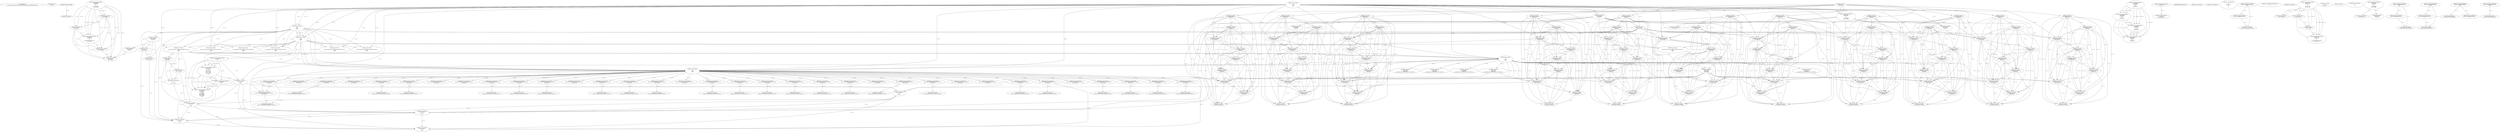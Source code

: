 // Global SCDG with merge call
digraph {
	0 [label="268454688.main
56371497c7c6601a092fc76d226d70cf56a3492a03a183dac90f509bece22c50"]
	1 [label="268454699.Sleep
1000"]
	2 [label="268450908.GetProcessHeap
"]
	3 [label="268465424.VirtualAlloc
0
128
12288
4"]
	4 [label="268465190.RegOpenKeyExW
2147483650
268501000
0
131097
2147417172"]
	5 [label="268465489.wsprintfW
3221762048
268500964
0"]
	3 -> 5 [label="(0-->1)"]
	6 [label="268466183.VirtualAlloc
0
1024
12288
4"]
	3 -> 6 [label="(3-->3)"]
	3 -> 6 [label="(4-->4)"]
	7 [label="268466202.VirtualAlloc
0
3596
12288
4"]
	3 -> 7 [label="(3-->3)"]
	6 -> 7 [label="(3-->3)"]
	3 -> 7 [label="(4-->4)"]
	6 -> 7 [label="(4-->4)"]
	8 [label="268466212.GetWindowsDirectoryW
3221770240
256"]
	7 -> 8 [label="(0-->1)"]
	9 [label="268466270.GetVolumeInformationW
3221770240
3221770752
256
3221771776
3221771784
3221771780
3221771264
256"]
	7 -> 9 [label="(0-->1)"]
	8 -> 9 [label="(1-->1)"]
	8 -> 9 [label="(2-->3)"]
	8 -> 9 [label="(2-->8)"]
	10 [label="268465190.RegOpenKeyExW
2147483650
268501632
0
131097
2147417172"]
	4 -> 10 [label="(1-->1)"]
	4 -> 10 [label="(4-->4)"]
	4 -> 10 [label="(5-->5)"]
	11 [label="268466376.wsprintfW
3221766144
268501204
0"]
	6 -> 11 [label="(0-->1)"]
	12 [label="268466397.lstrcatW
3221766144
3221771788"]
	6 -> 12 [label="(0-->1)"]
	11 -> 12 [label="(1-->1)"]
	13 [label="268466409.GetModuleHandleW
268501752"]
	14 [label="268466416.GetProcAddress
270536744
RtlComputeCrc32"]
	13 -> 14 [label="(0-->1)"]
	15 [label="268466432.lstrlenW
3221766144"]
	6 -> 15 [label="(0-->1)"]
	11 -> 15 [label="(1-->1)"]
	12 -> 15 [label="(1-->1)"]
	16 [label="268466449.RtlComputeCrc32
"]
	17 [label="268466481.VirtualFree
3221770240
0
32768"]
	7 -> 17 [label="(0-->1)"]
	8 -> 17 [label="(1-->1)"]
	9 -> 17 [label="(1-->1)"]
	18 [label="268464882.lstrlenW
3221762048"]
	3 -> 18 [label="(0-->1)"]
	5 -> 18 [label="(1-->1)"]
	19 [label="268464893.lstrlenW
268497860"]
	20 [label="268453932.VirtualAlloc
0
retval_lstrlenW_32824_32_retval_lstrlenW_32816_32
12288
64"]
	3 -> 20 [label="(3-->3)"]
	6 -> 20 [label="(3-->3)"]
	7 -> 20 [label="(3-->3)"]
	21 [label="268453967.lstrcpyW
3221774336
268497976"]
	20 -> 21 [label="(0-->1)"]
	22 [label="268453974.lstrlenW
3221774336"]
	20 -> 22 [label="(0-->1)"]
	21 -> 22 [label="(1-->1)"]
	23 [label="268464425.lstrcatW
retval_lstrlenW_32846_32
268497860"]
	19 -> 23 [label="(1-->2)"]
	24 [label="268464433.lstrcatW
retval_lstrlenW_32846_32
268500944"]
	23 -> 24 [label="(1-->1)"]
	25 [label="268464439.lstrcatW
retval_lstrlenW_32846_32
3221762048"]
	23 -> 25 [label="(1-->1)"]
	24 -> 25 [label="(1-->1)"]
	3 -> 25 [label="(0-->2)"]
	5 -> 25 [label="(1-->2)"]
	18 -> 25 [label="(1-->2)"]
	26 [label="268464447.lstrcatW
retval_lstrlenW_32846_32
268500948"]
	23 -> 26 [label="(1-->1)"]
	24 -> 26 [label="(1-->1)"]
	25 -> 26 [label="(1-->1)"]
	27 [label="268464636.VirtualAlloc
0
66
12288
64"]
	3 -> 27 [label="(3-->3)"]
	6 -> 27 [label="(3-->3)"]
	7 -> 27 [label="(3-->3)"]
	20 -> 27 [label="(3-->3)"]
	20 -> 27 [label="(4-->4)"]
	28 [label="268464662.wsprintfW
3221778432
268500952
unconstrained_ret_RtlComputeCrc32_32801_32"]
	27 -> 28 [label="(0-->1)"]
	29 [label="268464692.lstrcatW
retval_lstrlenW_32846_32
268497764"]
	23 -> 29 [label="(1-->1)"]
	24 -> 29 [label="(1-->1)"]
	25 -> 29 [label="(1-->1)"]
	26 -> 29 [label="(1-->1)"]
	30 [label="268464700.lstrcatW
retval_lstrlenW_32846_32
268500944"]
	23 -> 30 [label="(1-->1)"]
	24 -> 30 [label="(1-->1)"]
	25 -> 30 [label="(1-->1)"]
	26 -> 30 [label="(1-->1)"]
	29 -> 30 [label="(1-->1)"]
	24 -> 30 [label="(2-->2)"]
	31 [label="268464706.lstrcatW
retval_lstrlenW_32846_32
3221778432"]
	23 -> 31 [label="(1-->1)"]
	24 -> 31 [label="(1-->1)"]
	25 -> 31 [label="(1-->1)"]
	26 -> 31 [label="(1-->1)"]
	29 -> 31 [label="(1-->1)"]
	30 -> 31 [label="(1-->1)"]
	27 -> 31 [label="(0-->2)"]
	28 -> 31 [label="(1-->2)"]
	32 [label="268464714.lstrcatW
retval_lstrlenW_32846_32
268500948"]
	23 -> 32 [label="(1-->1)"]
	24 -> 32 [label="(1-->1)"]
	25 -> 32 [label="(1-->1)"]
	26 -> 32 [label="(1-->1)"]
	29 -> 32 [label="(1-->1)"]
	30 -> 32 [label="(1-->1)"]
	31 -> 32 [label="(1-->1)"]
	26 -> 32 [label="(2-->2)"]
	33 [label="268464726.VirtualFree
3221778432
0
32768"]
	27 -> 33 [label="(0-->1)"]
	28 -> 33 [label="(1-->1)"]
	31 -> 33 [label="(2-->1)"]
	17 -> 33 [label="(3-->3)"]
	34 [label="268464767.lstrlenW
retval_lstrlenW_32846_32"]
	23 -> 34 [label="(1-->1)"]
	24 -> 34 [label="(1-->1)"]
	25 -> 34 [label="(1-->1)"]
	26 -> 34 [label="(1-->1)"]
	29 -> 34 [label="(1-->1)"]
	30 -> 34 [label="(1-->1)"]
	31 -> 34 [label="(1-->1)"]
	32 -> 34 [label="(1-->1)"]
	35 [label="268453998.CreateMutexW
0
0
3221774336"]
	20 -> 35 [label="(0-->3)"]
	21 -> 35 [label="(1-->3)"]
	22 -> 35 [label="(1-->3)"]
	36 [label="268454010.GetLastError
"]
	37 [label="268454017.GetLastError
"]
	38 [label="268454043.VirtualFree
3221774336
0
32768"]
	20 -> 38 [label="(0-->1)"]
	21 -> 38 [label="(1-->1)"]
	22 -> 38 [label="(1-->1)"]
	35 -> 38 [label="(3-->1)"]
	17 -> 38 [label="(3-->3)"]
	33 -> 38 [label="(3-->3)"]
	39 [label="268467629.VirtualFree
3221762048
0
32768"]
	3 -> 39 [label="(0-->1)"]
	5 -> 39 [label="(1-->1)"]
	18 -> 39 [label="(1-->1)"]
	25 -> 39 [label="(2-->1)"]
	17 -> 39 [label="(3-->3)"]
	33 -> 39 [label="(3-->3)"]
	38 -> 39 [label="(3-->3)"]
	40 [label="268467737.VirtualFree
3221766144
0
32768"]
	6 -> 40 [label="(0-->1)"]
	11 -> 40 [label="(1-->1)"]
	12 -> 40 [label="(1-->1)"]
	15 -> 40 [label="(1-->1)"]
	17 -> 40 [label="(3-->3)"]
	33 -> 40 [label="(3-->3)"]
	38 -> 40 [label="(3-->3)"]
	39 -> 40 [label="(3-->3)"]
	41 [label="268454737.CreateThread
0
0
268447024
0
0
0"]
	42 [label="268454761.WaitForSingleObject
retval_CreateThread_33204_32
5000"]
	43 [label="268454780.TerminateThread
retval_CreateThread_33204_32
0"]
	42 -> 43 [label="(1-->1)"]
	44 [label="268454790.CloseHandle
retval_CreateThread_33204_32"]
	42 -> 44 [label="(1-->1)"]
	43 -> 44 [label="(1-->1)"]
	45 [label="268454450.CreateToolhelp32Snapshot
2
0"]
	46 [label="268454476.VirtualAlloc
0
556
12288
4"]
	3 -> 46 [label="(3-->3)"]
	6 -> 46 [label="(3-->3)"]
	7 -> 46 [label="(3-->3)"]
	20 -> 46 [label="(3-->3)"]
	27 -> 46 [label="(3-->3)"]
	3 -> 46 [label="(4-->4)"]
	6 -> 46 [label="(4-->4)"]
	7 -> 46 [label="(4-->4)"]
	47 [label="268454533.lstrcmpiW
"]
	2 -> 47 [label="(0-->0)"]
	48 [label="268454602.Process32NextW
retval_CreateToolhelp32Snapshot_33400_32
3221782528"]
	46 -> 48 [label="(0-->2)"]
	49 [label="268454627.VirtualFree
3221782528
0
32768"]
	46 -> 49 [label="(0-->1)"]
	48 -> 49 [label="(2-->1)"]
	17 -> 49 [label="(3-->3)"]
	33 -> 49 [label="(3-->3)"]
	38 -> 49 [label="(3-->3)"]
	39 -> 49 [label="(3-->3)"]
	40 -> 49 [label="(3-->3)"]
	50 [label="268454634.CloseHandle
retval_CreateToolhelp32Snapshot_33400_32"]
	48 -> 50 [label="(1-->1)"]
	51 [label="268465190.RegOpenKeyExW
2147483650
268501000
0
131097
2147417052"]
	4 -> 51 [label="(1-->1)"]
	10 -> 51 [label="(1-->1)"]
	4 -> 51 [label="(2-->2)"]
	4 -> 51 [label="(4-->4)"]
	10 -> 51 [label="(4-->4)"]
	52 [label="268465489.wsprintfW
3221786624
268500964
0"]
	5 -> 52 [label="(2-->2)"]
	53 [label="268466212.GetWindowsDirectoryW
3221794816
256"]
	8 -> 53 [label="(2-->2)"]
	9 -> 53 [label="(3-->2)"]
	9 -> 53 [label="(8-->2)"]
	54 [label="268466270.GetVolumeInformationW
3221794816
3221795328
256
3221796352
3221796360
3221796356
3221795840
256"]
	53 -> 54 [label="(1-->1)"]
	8 -> 54 [label="(2-->3)"]
	9 -> 54 [label="(3-->3)"]
	9 -> 54 [label="(8-->3)"]
	53 -> 54 [label="(2-->3)"]
	8 -> 54 [label="(2-->8)"]
	9 -> 54 [label="(3-->8)"]
	9 -> 54 [label="(8-->8)"]
	53 -> 54 [label="(2-->8)"]
	55 [label="268465190.RegOpenKeyExW
2147483650
268501632
0
131097
2147417052"]
	4 -> 55 [label="(1-->1)"]
	10 -> 55 [label="(1-->1)"]
	51 -> 55 [label="(1-->1)"]
	10 -> 55 [label="(2-->2)"]
	4 -> 55 [label="(4-->4)"]
	10 -> 55 [label="(4-->4)"]
	51 -> 55 [label="(4-->4)"]
	51 -> 55 [label="(5-->5)"]
	56 [label="268465223.RegQueryValueExW
3221796364
268501592
0
0
3221796364
2147417068"]
	57 [label="268465239.RegCloseKey
3221796364"]
	56 -> 57 [label="(1-->1)"]
	56 -> 57 [label="(5-->1)"]
	58 [label="268466320.lstrlenW
3221796364"]
	56 -> 58 [label="(1-->1)"]
	56 -> 58 [label="(5-->1)"]
	57 -> 58 [label="(1-->1)"]
	59 [label="268465223.RegQueryValueExW
3221796364
268501728
0
0
retval_lstrlenW_47512_32
2147417068"]
	56 -> 59 [label="(1-->1)"]
	56 -> 59 [label="(5-->1)"]
	57 -> 59 [label="(1-->1)"]
	58 -> 59 [label="(1-->1)"]
	56 -> 59 [label="(6-->6)"]
	60 [label="268465254.GetLastError
"]
	61 [label="268465263.RegCloseKey
3221796364"]
	56 -> 61 [label="(1-->1)"]
	56 -> 61 [label="(5-->1)"]
	57 -> 61 [label="(1-->1)"]
	58 -> 61 [label="(1-->1)"]
	59 -> 61 [label="(1-->1)"]
	62 [label="268466376.wsprintfW
3221790720
268501204
0"]
	11 -> 62 [label="(2-->2)"]
	63 [label="268466397.lstrcatW
3221790720
3221796364"]
	62 -> 63 [label="(1-->1)"]
	56 -> 63 [label="(1-->2)"]
	56 -> 63 [label="(5-->2)"]
	57 -> 63 [label="(1-->2)"]
	58 -> 63 [label="(1-->2)"]
	59 -> 63 [label="(1-->2)"]
	61 -> 63 [label="(1-->2)"]
	64 [label="268465223.RegQueryValueExW
3221771788
268501592
0
0
3221771788
2147417188"]
	65 [label="268465263.RegCloseKey
3221771788"]
	64 -> 65 [label="(1-->1)"]
	64 -> 65 [label="(5-->1)"]
	66 [label="268453932.VirtualAlloc
0
retval_lstrlenW_32862_32_retval_lstrlenW_32855_32
12288
64"]
	3 -> 66 [label="(3-->3)"]
	6 -> 66 [label="(3-->3)"]
	7 -> 66 [label="(3-->3)"]
	67 [label="268453967.lstrcpyW
0
268497976"]
	68 [label="268453974.lstrlenW
0"]
	69 [label="268464425.lstrcatW
retval_lstrlenW_32901_32
268497860"]
	19 -> 69 [label="(1-->2)"]
	70 [label="268464433.lstrcatW
retval_lstrlenW_32901_32
268500944"]
	69 -> 70 [label="(1-->1)"]
	71 [label="268464439.lstrcatW
retval_lstrlenW_32901_32
3221762048"]
	69 -> 71 [label="(1-->1)"]
	70 -> 71 [label="(1-->1)"]
	3 -> 71 [label="(0-->2)"]
	5 -> 71 [label="(1-->2)"]
	18 -> 71 [label="(1-->2)"]
	72 [label="268464447.lstrcatW
retval_lstrlenW_32901_32
268500948"]
	69 -> 72 [label="(1-->1)"]
	70 -> 72 [label="(1-->1)"]
	71 -> 72 [label="(1-->1)"]
	73 [label="268464679.wsprintfW
3221778432
268500964
3221774336"]
	27 -> 73 [label="(0-->1)"]
	5 -> 73 [label="(2-->2)"]
	66 -> 73 [label="(0-->3)"]
	74 [label="268464692.lstrcatW
retval_lstrlenW_32901_32
268497764"]
	69 -> 74 [label="(1-->1)"]
	70 -> 74 [label="(1-->1)"]
	71 -> 74 [label="(1-->1)"]
	72 -> 74 [label="(1-->1)"]
	75 [label="268464700.lstrcatW
retval_lstrlenW_32901_32
268500944"]
	69 -> 75 [label="(1-->1)"]
	70 -> 75 [label="(1-->1)"]
	71 -> 75 [label="(1-->1)"]
	72 -> 75 [label="(1-->1)"]
	74 -> 75 [label="(1-->1)"]
	70 -> 75 [label="(2-->2)"]
	76 [label="268464706.lstrcatW
retval_lstrlenW_32901_32
3221778432"]
	69 -> 76 [label="(1-->1)"]
	70 -> 76 [label="(1-->1)"]
	71 -> 76 [label="(1-->1)"]
	72 -> 76 [label="(1-->1)"]
	74 -> 76 [label="(1-->1)"]
	75 -> 76 [label="(1-->1)"]
	27 -> 76 [label="(0-->2)"]
	73 -> 76 [label="(1-->2)"]
	77 [label="268464714.lstrcatW
retval_lstrlenW_32901_32
268500948"]
	69 -> 77 [label="(1-->1)"]
	70 -> 77 [label="(1-->1)"]
	71 -> 77 [label="(1-->1)"]
	72 -> 77 [label="(1-->1)"]
	74 -> 77 [label="(1-->1)"]
	75 -> 77 [label="(1-->1)"]
	76 -> 77 [label="(1-->1)"]
	72 -> 77 [label="(2-->2)"]
	78 [label="268464767.lstrlenW
retval_lstrlenW_32901_32"]
	69 -> 78 [label="(1-->1)"]
	70 -> 78 [label="(1-->1)"]
	71 -> 78 [label="(1-->1)"]
	72 -> 78 [label="(1-->1)"]
	74 -> 78 [label="(1-->1)"]
	75 -> 78 [label="(1-->1)"]
	76 -> 78 [label="(1-->1)"]
	77 -> 78 [label="(1-->1)"]
	79 [label="268453998.CreateMutexW
0
0
0"]
	80 [label="268454501.Process32FirstW
retval_CreateToolhelp32Snapshot_33648_32
3221782528"]
	46 -> 80 [label="(0-->2)"]
	81 [label="268454602.Process32NextW
retval_CreateToolhelp32Snapshot_33648_32
3221782528"]
	80 -> 81 [label="(1-->1)"]
	46 -> 81 [label="(0-->2)"]
	80 -> 81 [label="(2-->2)"]
	82 [label="268454634.CloseHandle
retval_CreateToolhelp32Snapshot_33648_32"]
	80 -> 82 [label="(1-->1)"]
	81 -> 82 [label="(1-->1)"]
	83 [label="268465223.RegQueryValueExW
2147417376
268500984
0
0
3221786624
2147417068"]
	84 [label="268465239.RegCloseKey
2147417376"]
	83 -> 84 [label="(1-->1)"]
	85 [label="268465489.wsprintfW
3221786624
268501104
0"]
	83 -> 85 [label="(5-->1)"]
	86 [label="268465223.RegQueryValueExW
2147417376
268500984
0
0
3221762048
2147417188"]
	3 -> 86 [label="(0-->5)"]
	87 [label="268465263.RegCloseKey
2147417376"]
	86 -> 87 [label="(1-->1)"]
	88 [label="268453932.VirtualAlloc
0
retval_lstrlenW_32867_32_retval_lstrlenW_32860_32
12288
64"]
	3 -> 88 [label="(3-->3)"]
	6 -> 88 [label="(3-->3)"]
	7 -> 88 [label="(3-->3)"]
	89 [label="268464425.lstrcatW
retval_lstrlenW_32909_32
268497860"]
	19 -> 89 [label="(1-->2)"]
	90 [label="268464433.lstrcatW
retval_lstrlenW_32909_32
268500944"]
	89 -> 90 [label="(1-->1)"]
	91 [label="268464439.lstrcatW
retval_lstrlenW_32909_32
3221762048"]
	89 -> 91 [label="(1-->1)"]
	90 -> 91 [label="(1-->1)"]
	3 -> 91 [label="(0-->2)"]
	5 -> 91 [label="(1-->2)"]
	18 -> 91 [label="(1-->2)"]
	86 -> 91 [label="(5-->2)"]
	92 [label="268464447.lstrcatW
retval_lstrlenW_32909_32
268500948"]
	89 -> 92 [label="(1-->1)"]
	90 -> 92 [label="(1-->1)"]
	91 -> 92 [label="(1-->1)"]
	93 [label="268464692.lstrcatW
retval_lstrlenW_32909_32
268497764"]
	89 -> 93 [label="(1-->1)"]
	90 -> 93 [label="(1-->1)"]
	91 -> 93 [label="(1-->1)"]
	92 -> 93 [label="(1-->1)"]
	94 [label="268464700.lstrcatW
retval_lstrlenW_32909_32
268500944"]
	89 -> 94 [label="(1-->1)"]
	90 -> 94 [label="(1-->1)"]
	91 -> 94 [label="(1-->1)"]
	92 -> 94 [label="(1-->1)"]
	93 -> 94 [label="(1-->1)"]
	90 -> 94 [label="(2-->2)"]
	95 [label="268464706.lstrcatW
retval_lstrlenW_32909_32
3221778432"]
	89 -> 95 [label="(1-->1)"]
	90 -> 95 [label="(1-->1)"]
	91 -> 95 [label="(1-->1)"]
	92 -> 95 [label="(1-->1)"]
	93 -> 95 [label="(1-->1)"]
	94 -> 95 [label="(1-->1)"]
	27 -> 95 [label="(0-->2)"]
	73 -> 95 [label="(1-->2)"]
	96 [label="268464714.lstrcatW
retval_lstrlenW_32909_32
268500948"]
	89 -> 96 [label="(1-->1)"]
	90 -> 96 [label="(1-->1)"]
	91 -> 96 [label="(1-->1)"]
	92 -> 96 [label="(1-->1)"]
	93 -> 96 [label="(1-->1)"]
	94 -> 96 [label="(1-->1)"]
	95 -> 96 [label="(1-->1)"]
	92 -> 96 [label="(2-->2)"]
	97 [label="268464767.lstrlenW
retval_lstrlenW_32909_32"]
	89 -> 97 [label="(1-->1)"]
	90 -> 97 [label="(1-->1)"]
	91 -> 97 [label="(1-->1)"]
	92 -> 97 [label="(1-->1)"]
	93 -> 97 [label="(1-->1)"]
	94 -> 97 [label="(1-->1)"]
	95 -> 97 [label="(1-->1)"]
	96 -> 97 [label="(1-->1)"]
	98 [label="268454761.WaitForSingleObject
retval_CreateThread_33635_32
5000"]
	99 [label="268454780.TerminateThread
retval_CreateThread_33635_32
0"]
	98 -> 99 [label="(1-->1)"]
	100 [label="268454790.CloseHandle
retval_CreateThread_33635_32"]
	98 -> 100 [label="(1-->1)"]
	99 -> 100 [label="(1-->1)"]
	101 [label="268454602.Process32NextW
retval_CreateToolhelp32Snapshot_33850_32
3221782528"]
	46 -> 101 [label="(0-->2)"]
	102 [label="268454634.CloseHandle
retval_CreateToolhelp32Snapshot_33850_32"]
	101 -> 102 [label="(1-->1)"]
	103 [label="268453932.VirtualAlloc
0
retval_lstrlenW_32877_32_retval_lstrlenW_32884_32
12288
64"]
	3 -> 103 [label="(3-->3)"]
	6 -> 103 [label="(3-->3)"]
	7 -> 103 [label="(3-->3)"]
	104 [label="268464425.lstrcatW
retval_lstrlenW_32954_32
268497860"]
	19 -> 104 [label="(1-->2)"]
	105 [label="268464433.lstrcatW
retval_lstrlenW_32954_32
268500944"]
	104 -> 105 [label="(1-->1)"]
	106 [label="268464439.lstrcatW
retval_lstrlenW_32954_32
3221762048"]
	104 -> 106 [label="(1-->1)"]
	105 -> 106 [label="(1-->1)"]
	3 -> 106 [label="(0-->2)"]
	5 -> 106 [label="(1-->2)"]
	18 -> 106 [label="(1-->2)"]
	86 -> 106 [label="(5-->2)"]
	107 [label="268464447.lstrcatW
retval_lstrlenW_32954_32
268500948"]
	104 -> 107 [label="(1-->1)"]
	105 -> 107 [label="(1-->1)"]
	106 -> 107 [label="(1-->1)"]
	108 [label="268464692.lstrcatW
retval_lstrlenW_32954_32
268497764"]
	104 -> 108 [label="(1-->1)"]
	105 -> 108 [label="(1-->1)"]
	106 -> 108 [label="(1-->1)"]
	107 -> 108 [label="(1-->1)"]
	109 [label="268464700.lstrcatW
retval_lstrlenW_32954_32
268500944"]
	104 -> 109 [label="(1-->1)"]
	105 -> 109 [label="(1-->1)"]
	106 -> 109 [label="(1-->1)"]
	107 -> 109 [label="(1-->1)"]
	108 -> 109 [label="(1-->1)"]
	105 -> 109 [label="(2-->2)"]
	110 [label="268464706.lstrcatW
retval_lstrlenW_32954_32
3221778432"]
	104 -> 110 [label="(1-->1)"]
	105 -> 110 [label="(1-->1)"]
	106 -> 110 [label="(1-->1)"]
	107 -> 110 [label="(1-->1)"]
	108 -> 110 [label="(1-->1)"]
	109 -> 110 [label="(1-->1)"]
	27 -> 110 [label="(0-->2)"]
	73 -> 110 [label="(1-->2)"]
	111 [label="268464714.lstrcatW
retval_lstrlenW_32954_32
268500948"]
	104 -> 111 [label="(1-->1)"]
	105 -> 111 [label="(1-->1)"]
	106 -> 111 [label="(1-->1)"]
	107 -> 111 [label="(1-->1)"]
	108 -> 111 [label="(1-->1)"]
	109 -> 111 [label="(1-->1)"]
	110 -> 111 [label="(1-->1)"]
	107 -> 111 [label="(2-->2)"]
	112 [label="268464767.lstrlenW
retval_lstrlenW_32954_32"]
	104 -> 112 [label="(1-->1)"]
	105 -> 112 [label="(1-->1)"]
	106 -> 112 [label="(1-->1)"]
	107 -> 112 [label="(1-->1)"]
	108 -> 112 [label="(1-->1)"]
	109 -> 112 [label="(1-->1)"]
	110 -> 112 [label="(1-->1)"]
	111 -> 112 [label="(1-->1)"]
	113 [label="268454761.WaitForSingleObject
retval_CreateThread_33815_32
5000"]
	114 [label="268454780.TerminateThread
retval_CreateThread_33815_32
0"]
	113 -> 114 [label="(1-->1)"]
	115 [label="268454790.CloseHandle
retval_CreateThread_33815_32"]
	113 -> 115 [label="(1-->1)"]
	114 -> 115 [label="(1-->1)"]
	116 [label="268454602.Process32NextW
retval_CreateToolhelp32Snapshot_34232_32
3221782528"]
	46 -> 116 [label="(0-->2)"]
	117 [label="268464425.lstrcatW
retval_lstrlenW_32963_32
268497860"]
	19 -> 117 [label="(1-->2)"]
	118 [label="268464433.lstrcatW
retval_lstrlenW_32963_32
268500944"]
	117 -> 118 [label="(1-->1)"]
	119 [label="268464439.lstrcatW
retval_lstrlenW_32963_32
3221762048"]
	117 -> 119 [label="(1-->1)"]
	118 -> 119 [label="(1-->1)"]
	3 -> 119 [label="(0-->2)"]
	5 -> 119 [label="(1-->2)"]
	18 -> 119 [label="(1-->2)"]
	86 -> 119 [label="(5-->2)"]
	120 [label="268464447.lstrcatW
retval_lstrlenW_32963_32
268500948"]
	117 -> 120 [label="(1-->1)"]
	118 -> 120 [label="(1-->1)"]
	119 -> 120 [label="(1-->1)"]
	121 [label="268464662.wsprintfW
3221778432
268500952
unconstrained_ret_RtlComputeCrc32_32840_32"]
	27 -> 121 [label="(0-->1)"]
	122 [label="268464692.lstrcatW
retval_lstrlenW_32963_32
268497764"]
	117 -> 122 [label="(1-->1)"]
	118 -> 122 [label="(1-->1)"]
	119 -> 122 [label="(1-->1)"]
	120 -> 122 [label="(1-->1)"]
	123 [label="268464700.lstrcatW
retval_lstrlenW_32963_32
268500944"]
	117 -> 123 [label="(1-->1)"]
	118 -> 123 [label="(1-->1)"]
	119 -> 123 [label="(1-->1)"]
	120 -> 123 [label="(1-->1)"]
	122 -> 123 [label="(1-->1)"]
	118 -> 123 [label="(2-->2)"]
	124 [label="268464706.lstrcatW
retval_lstrlenW_32963_32
3221778432"]
	117 -> 124 [label="(1-->1)"]
	118 -> 124 [label="(1-->1)"]
	119 -> 124 [label="(1-->1)"]
	120 -> 124 [label="(1-->1)"]
	122 -> 124 [label="(1-->1)"]
	123 -> 124 [label="(1-->1)"]
	27 -> 124 [label="(0-->2)"]
	121 -> 124 [label="(1-->2)"]
	125 [label="268464714.lstrcatW
retval_lstrlenW_32963_32
268500948"]
	117 -> 125 [label="(1-->1)"]
	118 -> 125 [label="(1-->1)"]
	119 -> 125 [label="(1-->1)"]
	120 -> 125 [label="(1-->1)"]
	122 -> 125 [label="(1-->1)"]
	123 -> 125 [label="(1-->1)"]
	124 -> 125 [label="(1-->1)"]
	120 -> 125 [label="(2-->2)"]
	126 [label="268464767.lstrlenW
retval_lstrlenW_32963_32"]
	117 -> 126 [label="(1-->1)"]
	118 -> 126 [label="(1-->1)"]
	119 -> 126 [label="(1-->1)"]
	120 -> 126 [label="(1-->1)"]
	122 -> 126 [label="(1-->1)"]
	123 -> 126 [label="(1-->1)"]
	124 -> 126 [label="(1-->1)"]
	125 -> 126 [label="(1-->1)"]
	127 [label="268454602.Process32NextW
retval_CreateToolhelp32Snapshot_33980_32
3221782528"]
	46 -> 127 [label="(0-->2)"]
	128 [label="268465239.RegCloseKey
3221771788"]
	64 -> 128 [label="(1-->1)"]
	64 -> 128 [label="(5-->1)"]
	129 [label="268466320.lstrlenW
3221771788"]
	64 -> 129 [label="(1-->1)"]
	64 -> 129 [label="(5-->1)"]
	128 -> 129 [label="(1-->1)"]
	130 [label="268465489.wsprintfW
3221762048
268501104
0"]
	3 -> 130 [label="(0-->1)"]
	86 -> 130 [label="(5-->1)"]
	131 [label="268454602.Process32NextW
retval_CreateToolhelp32Snapshot_32975_32
3221782528"]
	46 -> 131 [label="(0-->2)"]
	132 [label="268454634.CloseHandle
retval_CreateToolhelp32Snapshot_32975_32"]
	131 -> 132 [label="(1-->1)"]
	133 [label="268454501.Process32FirstW
retval_CreateToolhelp32Snapshot_32975_32
3221782528"]
	46 -> 133 [label="(0-->2)"]
	134 [label="268454761.WaitForSingleObject
retval_CreateThread_32968_32
5000"]
	135 [label="268454790.CloseHandle
retval_CreateThread_32968_32"]
	134 -> 135 [label="(1-->1)"]
	136 [label="268454602.Process32NextW
retval_CreateToolhelp32Snapshot_33003_32
3221782528"]
	46 -> 136 [label="(0-->2)"]
	137 [label="268454634.CloseHandle
retval_CreateToolhelp32Snapshot_33003_32"]
	136 -> 137 [label="(1-->1)"]
	138 [label="268454780.TerminateThread
retval_CreateThread_32968_32
0"]
	134 -> 138 [label="(1-->1)"]
	139 [label="268454602.Process32NextW
retval_CreateToolhelp32Snapshot_33009_32
3221782528"]
	46 -> 139 [label="(0-->2)"]
	140 [label="268454634.CloseHandle
retval_CreateToolhelp32Snapshot_33009_32"]
	139 -> 140 [label="(1-->1)"]
	141 [label="268454501.Process32FirstW
retval_CreateToolhelp32Snapshot_33003_32
3221782528"]
	46 -> 141 [label="(0-->2)"]
	142 [label="268454501.Process32FirstW
retval_CreateToolhelp32Snapshot_33009_32
3221782528"]
	46 -> 142 [label="(0-->2)"]
	143 [label="268453932.VirtualAlloc
0
retval_lstrlenW_32874_32_retval_lstrlenW_32878_32
12288
64"]
	3 -> 143 [label="(3-->3)"]
	6 -> 143 [label="(3-->3)"]
	7 -> 143 [label="(3-->3)"]
	144 [label="268464425.lstrcatW
retval_lstrlenW_32933_32
268497860"]
	19 -> 144 [label="(1-->2)"]
	145 [label="268464433.lstrcatW
retval_lstrlenW_32933_32
268500944"]
	144 -> 145 [label="(1-->1)"]
	146 [label="268464439.lstrcatW
retval_lstrlenW_32933_32
3221762048"]
	144 -> 146 [label="(1-->1)"]
	145 -> 146 [label="(1-->1)"]
	3 -> 146 [label="(0-->2)"]
	18 -> 146 [label="(1-->2)"]
	86 -> 146 [label="(5-->2)"]
	130 -> 146 [label="(1-->2)"]
	147 [label="268464447.lstrcatW
retval_lstrlenW_32933_32
268500948"]
	144 -> 147 [label="(1-->1)"]
	145 -> 147 [label="(1-->1)"]
	146 -> 147 [label="(1-->1)"]
	148 [label="268464692.lstrcatW
retval_lstrlenW_32933_32
268497764"]
	144 -> 148 [label="(1-->1)"]
	145 -> 148 [label="(1-->1)"]
	146 -> 148 [label="(1-->1)"]
	147 -> 148 [label="(1-->1)"]
	149 [label="268464700.lstrcatW
retval_lstrlenW_32933_32
268500944"]
	144 -> 149 [label="(1-->1)"]
	145 -> 149 [label="(1-->1)"]
	146 -> 149 [label="(1-->1)"]
	147 -> 149 [label="(1-->1)"]
	148 -> 149 [label="(1-->1)"]
	145 -> 149 [label="(2-->2)"]
	150 [label="268464706.lstrcatW
retval_lstrlenW_32933_32
3221778432"]
	144 -> 150 [label="(1-->1)"]
	145 -> 150 [label="(1-->1)"]
	146 -> 150 [label="(1-->1)"]
	147 -> 150 [label="(1-->1)"]
	148 -> 150 [label="(1-->1)"]
	149 -> 150 [label="(1-->1)"]
	27 -> 150 [label="(0-->2)"]
	73 -> 150 [label="(1-->2)"]
	151 [label="268464714.lstrcatW
retval_lstrlenW_32933_32
268500948"]
	144 -> 151 [label="(1-->1)"]
	145 -> 151 [label="(1-->1)"]
	146 -> 151 [label="(1-->1)"]
	147 -> 151 [label="(1-->1)"]
	148 -> 151 [label="(1-->1)"]
	149 -> 151 [label="(1-->1)"]
	150 -> 151 [label="(1-->1)"]
	147 -> 151 [label="(2-->2)"]
	152 [label="268464767.lstrlenW
retval_lstrlenW_32933_32"]
	144 -> 152 [label="(1-->1)"]
	145 -> 152 [label="(1-->1)"]
	146 -> 152 [label="(1-->1)"]
	147 -> 152 [label="(1-->1)"]
	148 -> 152 [label="(1-->1)"]
	149 -> 152 [label="(1-->1)"]
	150 -> 152 [label="(1-->1)"]
	151 -> 152 [label="(1-->1)"]
	153 [label="268454602.Process32NextW
retval_CreateToolhelp32Snapshot_33842_32
3221782528"]
	46 -> 153 [label="(0-->2)"]
	154 [label="268454634.CloseHandle
retval_CreateToolhelp32Snapshot_33842_32"]
	153 -> 154 [label="(1-->1)"]
	155 [label="268464662.wsprintfW
3221778432
268500952
unconstrained_ret_RtlComputeCrc32_32843_32"]
	27 -> 155 [label="(0-->1)"]
	156 [label="268454602.Process32NextW
retval_CreateToolhelp32Snapshot_33857_32
3221782528"]
	46 -> 156 [label="(0-->2)"]
	157 [label="268454634.CloseHandle
retval_CreateToolhelp32Snapshot_33857_32"]
	156 -> 157 [label="(1-->1)"]
	158 [label="268464425.lstrcatW
retval_lstrlenW_32947_32
268497860"]
	19 -> 158 [label="(1-->2)"]
	159 [label="268464433.lstrcatW
retval_lstrlenW_32947_32
268500944"]
	158 -> 159 [label="(1-->1)"]
	160 [label="268464439.lstrcatW
retval_lstrlenW_32947_32
3221762048"]
	158 -> 160 [label="(1-->1)"]
	159 -> 160 [label="(1-->1)"]
	3 -> 160 [label="(0-->2)"]
	18 -> 160 [label="(1-->2)"]
	86 -> 160 [label="(5-->2)"]
	130 -> 160 [label="(1-->2)"]
	161 [label="268464447.lstrcatW
retval_lstrlenW_32947_32
268500948"]
	158 -> 161 [label="(1-->1)"]
	159 -> 161 [label="(1-->1)"]
	160 -> 161 [label="(1-->1)"]
	162 [label="268464692.lstrcatW
retval_lstrlenW_32947_32
268497764"]
	158 -> 162 [label="(1-->1)"]
	159 -> 162 [label="(1-->1)"]
	160 -> 162 [label="(1-->1)"]
	161 -> 162 [label="(1-->1)"]
	163 [label="268464700.lstrcatW
retval_lstrlenW_32947_32
268500944"]
	158 -> 163 [label="(1-->1)"]
	159 -> 163 [label="(1-->1)"]
	160 -> 163 [label="(1-->1)"]
	161 -> 163 [label="(1-->1)"]
	162 -> 163 [label="(1-->1)"]
	159 -> 163 [label="(2-->2)"]
	164 [label="268464706.lstrcatW
retval_lstrlenW_32947_32
3221778432"]
	158 -> 164 [label="(1-->1)"]
	159 -> 164 [label="(1-->1)"]
	160 -> 164 [label="(1-->1)"]
	161 -> 164 [label="(1-->1)"]
	162 -> 164 [label="(1-->1)"]
	163 -> 164 [label="(1-->1)"]
	27 -> 164 [label="(0-->2)"]
	73 -> 164 [label="(1-->2)"]
	165 [label="268464714.lstrcatW
retval_lstrlenW_32947_32
268500948"]
	158 -> 165 [label="(1-->1)"]
	159 -> 165 [label="(1-->1)"]
	160 -> 165 [label="(1-->1)"]
	161 -> 165 [label="(1-->1)"]
	162 -> 165 [label="(1-->1)"]
	163 -> 165 [label="(1-->1)"]
	164 -> 165 [label="(1-->1)"]
	161 -> 165 [label="(2-->2)"]
	166 [label="268464767.lstrlenW
retval_lstrlenW_32947_32"]
	158 -> 166 [label="(1-->1)"]
	159 -> 166 [label="(1-->1)"]
	160 -> 166 [label="(1-->1)"]
	161 -> 166 [label="(1-->1)"]
	162 -> 166 [label="(1-->1)"]
	163 -> 166 [label="(1-->1)"]
	164 -> 166 [label="(1-->1)"]
	165 -> 166 [label="(1-->1)"]
	167 [label="268454602.Process32NextW
retval_CreateToolhelp32Snapshot_33894_32
3221782528"]
	46 -> 167 [label="(0-->2)"]
	168 [label="268454634.CloseHandle
retval_CreateToolhelp32Snapshot_33894_32"]
	167 -> 168 [label="(1-->1)"]
	169 [label="268454501.Process32FirstW
retval_CreateToolhelp32Snapshot_33842_32
3221782528"]
	46 -> 169 [label="(0-->2)"]
	170 [label="268465223.RegQueryValueExW
3221771788
268501728
0
0
retval_lstrlenW_32789_32
2147417188"]
	64 -> 170 [label="(1-->1)"]
	64 -> 170 [label="(5-->1)"]
	128 -> 170 [label="(1-->1)"]
	129 -> 170 [label="(1-->1)"]
	64 -> 170 [label="(6-->6)"]
	171 [label="268453932.VirtualAlloc
0
retval_lstrlenW_32889_32_retval_lstrlenW_32883_32
12288
64"]
	3 -> 171 [label="(3-->3)"]
	6 -> 171 [label="(3-->3)"]
	7 -> 171 [label="(3-->3)"]
	172 [label="268464425.lstrcatW
retval_lstrlenW_32964_32
268497860"]
	19 -> 172 [label="(1-->2)"]
	173 [label="268464433.lstrcatW
retval_lstrlenW_32964_32
268500944"]
	172 -> 173 [label="(1-->1)"]
	174 [label="268464439.lstrcatW
retval_lstrlenW_32964_32
3221762048"]
	172 -> 174 [label="(1-->1)"]
	173 -> 174 [label="(1-->1)"]
	3 -> 174 [label="(0-->2)"]
	5 -> 174 [label="(1-->2)"]
	18 -> 174 [label="(1-->2)"]
	175 [label="268464447.lstrcatW
retval_lstrlenW_32964_32
268500948"]
	172 -> 175 [label="(1-->1)"]
	173 -> 175 [label="(1-->1)"]
	174 -> 175 [label="(1-->1)"]
	176 [label="268464692.lstrcatW
retval_lstrlenW_32964_32
268497764"]
	172 -> 176 [label="(1-->1)"]
	173 -> 176 [label="(1-->1)"]
	174 -> 176 [label="(1-->1)"]
	175 -> 176 [label="(1-->1)"]
	177 [label="268464700.lstrcatW
retval_lstrlenW_32964_32
268500944"]
	172 -> 177 [label="(1-->1)"]
	173 -> 177 [label="(1-->1)"]
	174 -> 177 [label="(1-->1)"]
	175 -> 177 [label="(1-->1)"]
	176 -> 177 [label="(1-->1)"]
	173 -> 177 [label="(2-->2)"]
	178 [label="268464706.lstrcatW
retval_lstrlenW_32964_32
3221778432"]
	172 -> 178 [label="(1-->1)"]
	173 -> 178 [label="(1-->1)"]
	174 -> 178 [label="(1-->1)"]
	175 -> 178 [label="(1-->1)"]
	176 -> 178 [label="(1-->1)"]
	177 -> 178 [label="(1-->1)"]
	27 -> 178 [label="(0-->2)"]
	73 -> 178 [label="(1-->2)"]
	179 [label="268464714.lstrcatW
retval_lstrlenW_32964_32
268500948"]
	172 -> 179 [label="(1-->1)"]
	173 -> 179 [label="(1-->1)"]
	174 -> 179 [label="(1-->1)"]
	175 -> 179 [label="(1-->1)"]
	176 -> 179 [label="(1-->1)"]
	177 -> 179 [label="(1-->1)"]
	178 -> 179 [label="(1-->1)"]
	175 -> 179 [label="(2-->2)"]
	180 [label="268464767.lstrlenW
retval_lstrlenW_32964_32"]
	172 -> 180 [label="(1-->1)"]
	173 -> 180 [label="(1-->1)"]
	174 -> 180 [label="(1-->1)"]
	175 -> 180 [label="(1-->1)"]
	176 -> 180 [label="(1-->1)"]
	177 -> 180 [label="(1-->1)"]
	178 -> 180 [label="(1-->1)"]
	179 -> 180 [label="(1-->1)"]
	181 [label="268454602.Process32NextW
retval_CreateToolhelp32Snapshot_33942_32
3221782528"]
	46 -> 181 [label="(0-->2)"]
	182 [label="268454634.CloseHandle
retval_CreateToolhelp32Snapshot_33942_32"]
	181 -> 182 [label="(1-->1)"]
	183 [label="268454602.Process32NextW
retval_CreateToolhelp32Snapshot_33937_32
3221782528"]
	46 -> 183 [label="(0-->2)"]
	184 [label="268454634.CloseHandle
retval_CreateToolhelp32Snapshot_33937_32"]
	183 -> 184 [label="(1-->1)"]
	185 [label="268453932.VirtualAlloc
0
retval_lstrlenW_32891_32_retval_lstrlenW_32886_32
12288
64"]
	3 -> 185 [label="(3-->3)"]
	6 -> 185 [label="(3-->3)"]
	7 -> 185 [label="(3-->3)"]
	186 [label="268464425.lstrcatW
retval_lstrlenW_32955_32
268497860"]
	19 -> 186 [label="(1-->2)"]
	187 [label="268464433.lstrcatW
retval_lstrlenW_32955_32
268500944"]
	186 -> 187 [label="(1-->1)"]
	188 [label="268464439.lstrcatW
retval_lstrlenW_32955_32
3221762048"]
	186 -> 188 [label="(1-->1)"]
	187 -> 188 [label="(1-->1)"]
	3 -> 188 [label="(0-->2)"]
	5 -> 188 [label="(1-->2)"]
	18 -> 188 [label="(1-->2)"]
	189 [label="268464447.lstrcatW
retval_lstrlenW_32955_32
268500948"]
	186 -> 189 [label="(1-->1)"]
	187 -> 189 [label="(1-->1)"]
	188 -> 189 [label="(1-->1)"]
	190 [label="268464692.lstrcatW
retval_lstrlenW_32955_32
268497764"]
	186 -> 190 [label="(1-->1)"]
	187 -> 190 [label="(1-->1)"]
	188 -> 190 [label="(1-->1)"]
	189 -> 190 [label="(1-->1)"]
	191 [label="268464700.lstrcatW
retval_lstrlenW_32955_32
268500944"]
	186 -> 191 [label="(1-->1)"]
	187 -> 191 [label="(1-->1)"]
	188 -> 191 [label="(1-->1)"]
	189 -> 191 [label="(1-->1)"]
	190 -> 191 [label="(1-->1)"]
	187 -> 191 [label="(2-->2)"]
	192 [label="268464706.lstrcatW
retval_lstrlenW_32955_32
3221778432"]
	186 -> 192 [label="(1-->1)"]
	187 -> 192 [label="(1-->1)"]
	188 -> 192 [label="(1-->1)"]
	189 -> 192 [label="(1-->1)"]
	190 -> 192 [label="(1-->1)"]
	191 -> 192 [label="(1-->1)"]
	27 -> 192 [label="(0-->2)"]
	73 -> 192 [label="(1-->2)"]
	193 [label="268464714.lstrcatW
retval_lstrlenW_32955_32
268500948"]
	186 -> 193 [label="(1-->1)"]
	187 -> 193 [label="(1-->1)"]
	188 -> 193 [label="(1-->1)"]
	189 -> 193 [label="(1-->1)"]
	190 -> 193 [label="(1-->1)"]
	191 -> 193 [label="(1-->1)"]
	192 -> 193 [label="(1-->1)"]
	189 -> 193 [label="(2-->2)"]
	194 [label="268464767.lstrlenW
retval_lstrlenW_32955_32"]
	186 -> 194 [label="(1-->1)"]
	187 -> 194 [label="(1-->1)"]
	188 -> 194 [label="(1-->1)"]
	189 -> 194 [label="(1-->1)"]
	190 -> 194 [label="(1-->1)"]
	191 -> 194 [label="(1-->1)"]
	192 -> 194 [label="(1-->1)"]
	193 -> 194 [label="(1-->1)"]
	195 [label="268454602.Process32NextW
retval_CreateToolhelp32Snapshot_33903_32
3221782528"]
	46 -> 195 [label="(0-->2)"]
	196 [label="268454634.CloseHandle
retval_CreateToolhelp32Snapshot_33903_32"]
	195 -> 196 [label="(1-->1)"]
	197 [label="268454501.Process32FirstW
retval_CreateToolhelp32Snapshot_33857_32
3221782528"]
	46 -> 197 [label="(0-->2)"]
	198 [label="268454602.Process32NextW
retval_CreateToolhelp32Snapshot_33279_32
3221782528"]
	46 -> 198 [label="(0-->2)"]
	199 [label="268454634.CloseHandle
retval_CreateToolhelp32Snapshot_33279_32"]
	198 -> 199 [label="(1-->1)"]
	200 [label="268454602.Process32NextW
retval_CreateToolhelp32Snapshot_33923_32
3221782528"]
	46 -> 200 [label="(0-->2)"]
	201 [label="268454634.CloseHandle
retval_CreateToolhelp32Snapshot_33923_32"]
	200 -> 201 [label="(1-->1)"]
	202 [label="268454634.CloseHandle
retval_CreateToolhelp32Snapshot_33980_32"]
	127 -> 202 [label="(1-->1)"]
	203 [label="268464662.wsprintfW
3221778432
268500952
unconstrained_ret_RtlComputeCrc32_32857_32"]
	27 -> 203 [label="(0-->1)"]
	204 [label="268454602.Process32NextW
retval_CreateToolhelp32Snapshot_33976_32
3221782528"]
	46 -> 204 [label="(0-->2)"]
	205 [label="268454634.CloseHandle
retval_CreateToolhelp32Snapshot_33976_32"]
	204 -> 205 [label="(1-->1)"]
	206 [label="268464662.wsprintfW
3221778432
268500952
unconstrained_ret_RtlComputeCrc32_32847_32"]
	27 -> 206 [label="(0-->1)"]
	207 [label="268454602.Process32NextW
retval_CreateToolhelp32Snapshot_33944_32
3221782528"]
	46 -> 207 [label="(0-->2)"]
	208 [label="268454634.CloseHandle
retval_CreateToolhelp32Snapshot_33944_32"]
	207 -> 208 [label="(1-->1)"]
	209 [label="268464425.lstrcatW
retval_lstrlenW_32967_32
268497860"]
	19 -> 209 [label="(1-->2)"]
	210 [label="268464433.lstrcatW
retval_lstrlenW_32967_32
268500944"]
	209 -> 210 [label="(1-->1)"]
	211 [label="268464439.lstrcatW
retval_lstrlenW_32967_32
3221762048"]
	209 -> 211 [label="(1-->1)"]
	210 -> 211 [label="(1-->1)"]
	3 -> 211 [label="(0-->2)"]
	5 -> 211 [label="(1-->2)"]
	18 -> 211 [label="(1-->2)"]
	212 [label="268464447.lstrcatW
retval_lstrlenW_32967_32
268500948"]
	209 -> 212 [label="(1-->1)"]
	210 -> 212 [label="(1-->1)"]
	211 -> 212 [label="(1-->1)"]
	213 [label="268464692.lstrcatW
retval_lstrlenW_32967_32
268497764"]
	209 -> 213 [label="(1-->1)"]
	210 -> 213 [label="(1-->1)"]
	211 -> 213 [label="(1-->1)"]
	212 -> 213 [label="(1-->1)"]
	214 [label="268464700.lstrcatW
retval_lstrlenW_32967_32
268500944"]
	209 -> 214 [label="(1-->1)"]
	210 -> 214 [label="(1-->1)"]
	211 -> 214 [label="(1-->1)"]
	212 -> 214 [label="(1-->1)"]
	213 -> 214 [label="(1-->1)"]
	210 -> 214 [label="(2-->2)"]
	215 [label="268464706.lstrcatW
retval_lstrlenW_32967_32
3221778432"]
	209 -> 215 [label="(1-->1)"]
	210 -> 215 [label="(1-->1)"]
	211 -> 215 [label="(1-->1)"]
	212 -> 215 [label="(1-->1)"]
	213 -> 215 [label="(1-->1)"]
	214 -> 215 [label="(1-->1)"]
	27 -> 215 [label="(0-->2)"]
	73 -> 215 [label="(1-->2)"]
	216 [label="268464714.lstrcatW
retval_lstrlenW_32967_32
268500948"]
	209 -> 216 [label="(1-->1)"]
	210 -> 216 [label="(1-->1)"]
	211 -> 216 [label="(1-->1)"]
	212 -> 216 [label="(1-->1)"]
	213 -> 216 [label="(1-->1)"]
	214 -> 216 [label="(1-->1)"]
	215 -> 216 [label="(1-->1)"]
	212 -> 216 [label="(2-->2)"]
	217 [label="268464767.lstrlenW
retval_lstrlenW_32967_32"]
	209 -> 217 [label="(1-->1)"]
	210 -> 217 [label="(1-->1)"]
	211 -> 217 [label="(1-->1)"]
	212 -> 217 [label="(1-->1)"]
	213 -> 217 [label="(1-->1)"]
	214 -> 217 [label="(1-->1)"]
	215 -> 217 [label="(1-->1)"]
	216 -> 217 [label="(1-->1)"]
	218 [label="268454602.Process32NextW
retval_CreateToolhelp32Snapshot_33947_32
3221782528"]
	46 -> 218 [label="(0-->2)"]
	219 [label="268454634.CloseHandle
retval_CreateToolhelp32Snapshot_33947_32"]
	218 -> 219 [label="(1-->1)"]
	220 [label="268454602.Process32NextW
retval_CreateToolhelp32Snapshot_33950_32
3221782528"]
	46 -> 220 [label="(0-->2)"]
	221 [label="268454634.CloseHandle
retval_CreateToolhelp32Snapshot_33950_32"]
	220 -> 221 [label="(1-->1)"]
	222 [label="268454501.Process32FirstW
retval_CreateToolhelp32Snapshot_33279_32
3221782528"]
	46 -> 222 [label="(0-->2)"]
	223 [label="268454602.Process32NextW
retval_CreateToolhelp32Snapshot_33946_32
3221782528"]
	46 -> 223 [label="(0-->2)"]
	224 [label="268454634.CloseHandle
retval_CreateToolhelp32Snapshot_33946_32"]
	223 -> 224 [label="(1-->1)"]
	225 [label="268464425.lstrcatW
retval_lstrlenW_32971_32
268497860"]
	19 -> 225 [label="(1-->2)"]
	226 [label="268464433.lstrcatW
retval_lstrlenW_32971_32
268500944"]
	225 -> 226 [label="(1-->1)"]
	227 [label="268464439.lstrcatW
retval_lstrlenW_32971_32
3221762048"]
	225 -> 227 [label="(1-->1)"]
	226 -> 227 [label="(1-->1)"]
	3 -> 227 [label="(0-->2)"]
	5 -> 227 [label="(1-->2)"]
	18 -> 227 [label="(1-->2)"]
	228 [label="268464447.lstrcatW
retval_lstrlenW_32971_32
268500948"]
	225 -> 228 [label="(1-->1)"]
	226 -> 228 [label="(1-->1)"]
	227 -> 228 [label="(1-->1)"]
	229 [label="268464692.lstrcatW
retval_lstrlenW_32971_32
268497764"]
	225 -> 229 [label="(1-->1)"]
	226 -> 229 [label="(1-->1)"]
	227 -> 229 [label="(1-->1)"]
	228 -> 229 [label="(1-->1)"]
	230 [label="268464700.lstrcatW
retval_lstrlenW_32971_32
268500944"]
	225 -> 230 [label="(1-->1)"]
	226 -> 230 [label="(1-->1)"]
	227 -> 230 [label="(1-->1)"]
	228 -> 230 [label="(1-->1)"]
	229 -> 230 [label="(1-->1)"]
	226 -> 230 [label="(2-->2)"]
	231 [label="268464706.lstrcatW
retval_lstrlenW_32971_32
3221778432"]
	225 -> 231 [label="(1-->1)"]
	226 -> 231 [label="(1-->1)"]
	227 -> 231 [label="(1-->1)"]
	228 -> 231 [label="(1-->1)"]
	229 -> 231 [label="(1-->1)"]
	230 -> 231 [label="(1-->1)"]
	27 -> 231 [label="(0-->2)"]
	73 -> 231 [label="(1-->2)"]
	232 [label="268464714.lstrcatW
retval_lstrlenW_32971_32
268500948"]
	225 -> 232 [label="(1-->1)"]
	226 -> 232 [label="(1-->1)"]
	227 -> 232 [label="(1-->1)"]
	228 -> 232 [label="(1-->1)"]
	229 -> 232 [label="(1-->1)"]
	230 -> 232 [label="(1-->1)"]
	231 -> 232 [label="(1-->1)"]
	228 -> 232 [label="(2-->2)"]
	233 [label="268464767.lstrlenW
retval_lstrlenW_32971_32"]
	225 -> 233 [label="(1-->1)"]
	226 -> 233 [label="(1-->1)"]
	227 -> 233 [label="(1-->1)"]
	228 -> 233 [label="(1-->1)"]
	229 -> 233 [label="(1-->1)"]
	230 -> 233 [label="(1-->1)"]
	231 -> 233 [label="(1-->1)"]
	232 -> 233 [label="(1-->1)"]
	234 [label="268454602.Process32NextW
retval_CreateToolhelp32Snapshot_34000_32
3221782528"]
	46 -> 234 [label="(0-->2)"]
	235 [label="268454634.CloseHandle
retval_CreateToolhelp32Snapshot_34000_32"]
	234 -> 235 [label="(1-->1)"]
	236 [label="268454501.Process32FirstW
retval_CreateToolhelp32Snapshot_33894_32
3221782528"]
	46 -> 236 [label="(0-->2)"]
	237 [label="268454501.Process32FirstW
retval_CreateToolhelp32Snapshot_33903_32
3221782528"]
	46 -> 237 [label="(0-->2)"]
	238 [label="268454761.WaitForSingleObject
retval_CreateThread_33752_32
5000"]
	239 [label="268454790.CloseHandle
retval_CreateThread_33752_32"]
	238 -> 239 [label="(1-->1)"]
	240 [label="268454602.Process32NextW
retval_CreateToolhelp32Snapshot_33992_32
3221782528"]
	46 -> 240 [label="(0-->2)"]
	241 [label="268454634.CloseHandle
retval_CreateToolhelp32Snapshot_33992_32"]
	240 -> 241 [label="(1-->1)"]
	242 [label="268454602.Process32NextW
retval_CreateToolhelp32Snapshot_34031_32
3221782528"]
	46 -> 242 [label="(0-->2)"]
	243 [label="268454634.CloseHandle
retval_CreateToolhelp32Snapshot_34031_32"]
	242 -> 243 [label="(1-->1)"]
	244 [label="268454501.Process32FirstW
retval_CreateToolhelp32Snapshot_33923_32
3221782528"]
	46 -> 244 [label="(0-->2)"]
	245 [label="268454602.Process32NextW
retval_CreateToolhelp32Snapshot_34005_32
3221782528"]
	46 -> 245 [label="(0-->2)"]
	246 [label="268454634.CloseHandle
retval_CreateToolhelp32Snapshot_34005_32"]
	245 -> 246 [label="(1-->1)"]
}
